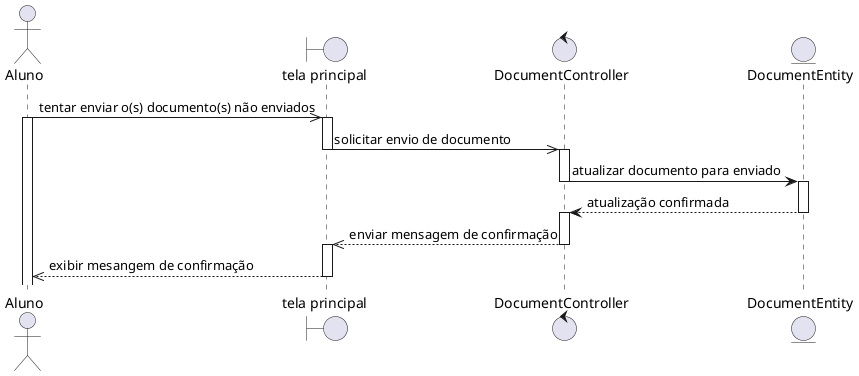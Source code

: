 @startuml
actor Aluno
boundary "tela principal" as home
control DocumentController as controle
entity DocumentEntity as entidade

Aluno ->> home: tentar enviar o(s) documento(s) não enviados
activate Aluno
activate home
home ->> controle: solicitar envio de documento
deactivate home
activate controle
controle -> entidade: atualizar documento para enviado
deactivate controle
activate entidade
entidade --> controle: atualização confirmada
deactivate entidade
activate controle
controle -->> home: enviar mensagem de confirmação
deactivate controle
activate home
home -->> Aluno: exibir mesangem de confirmação
deactivate home
@enduml